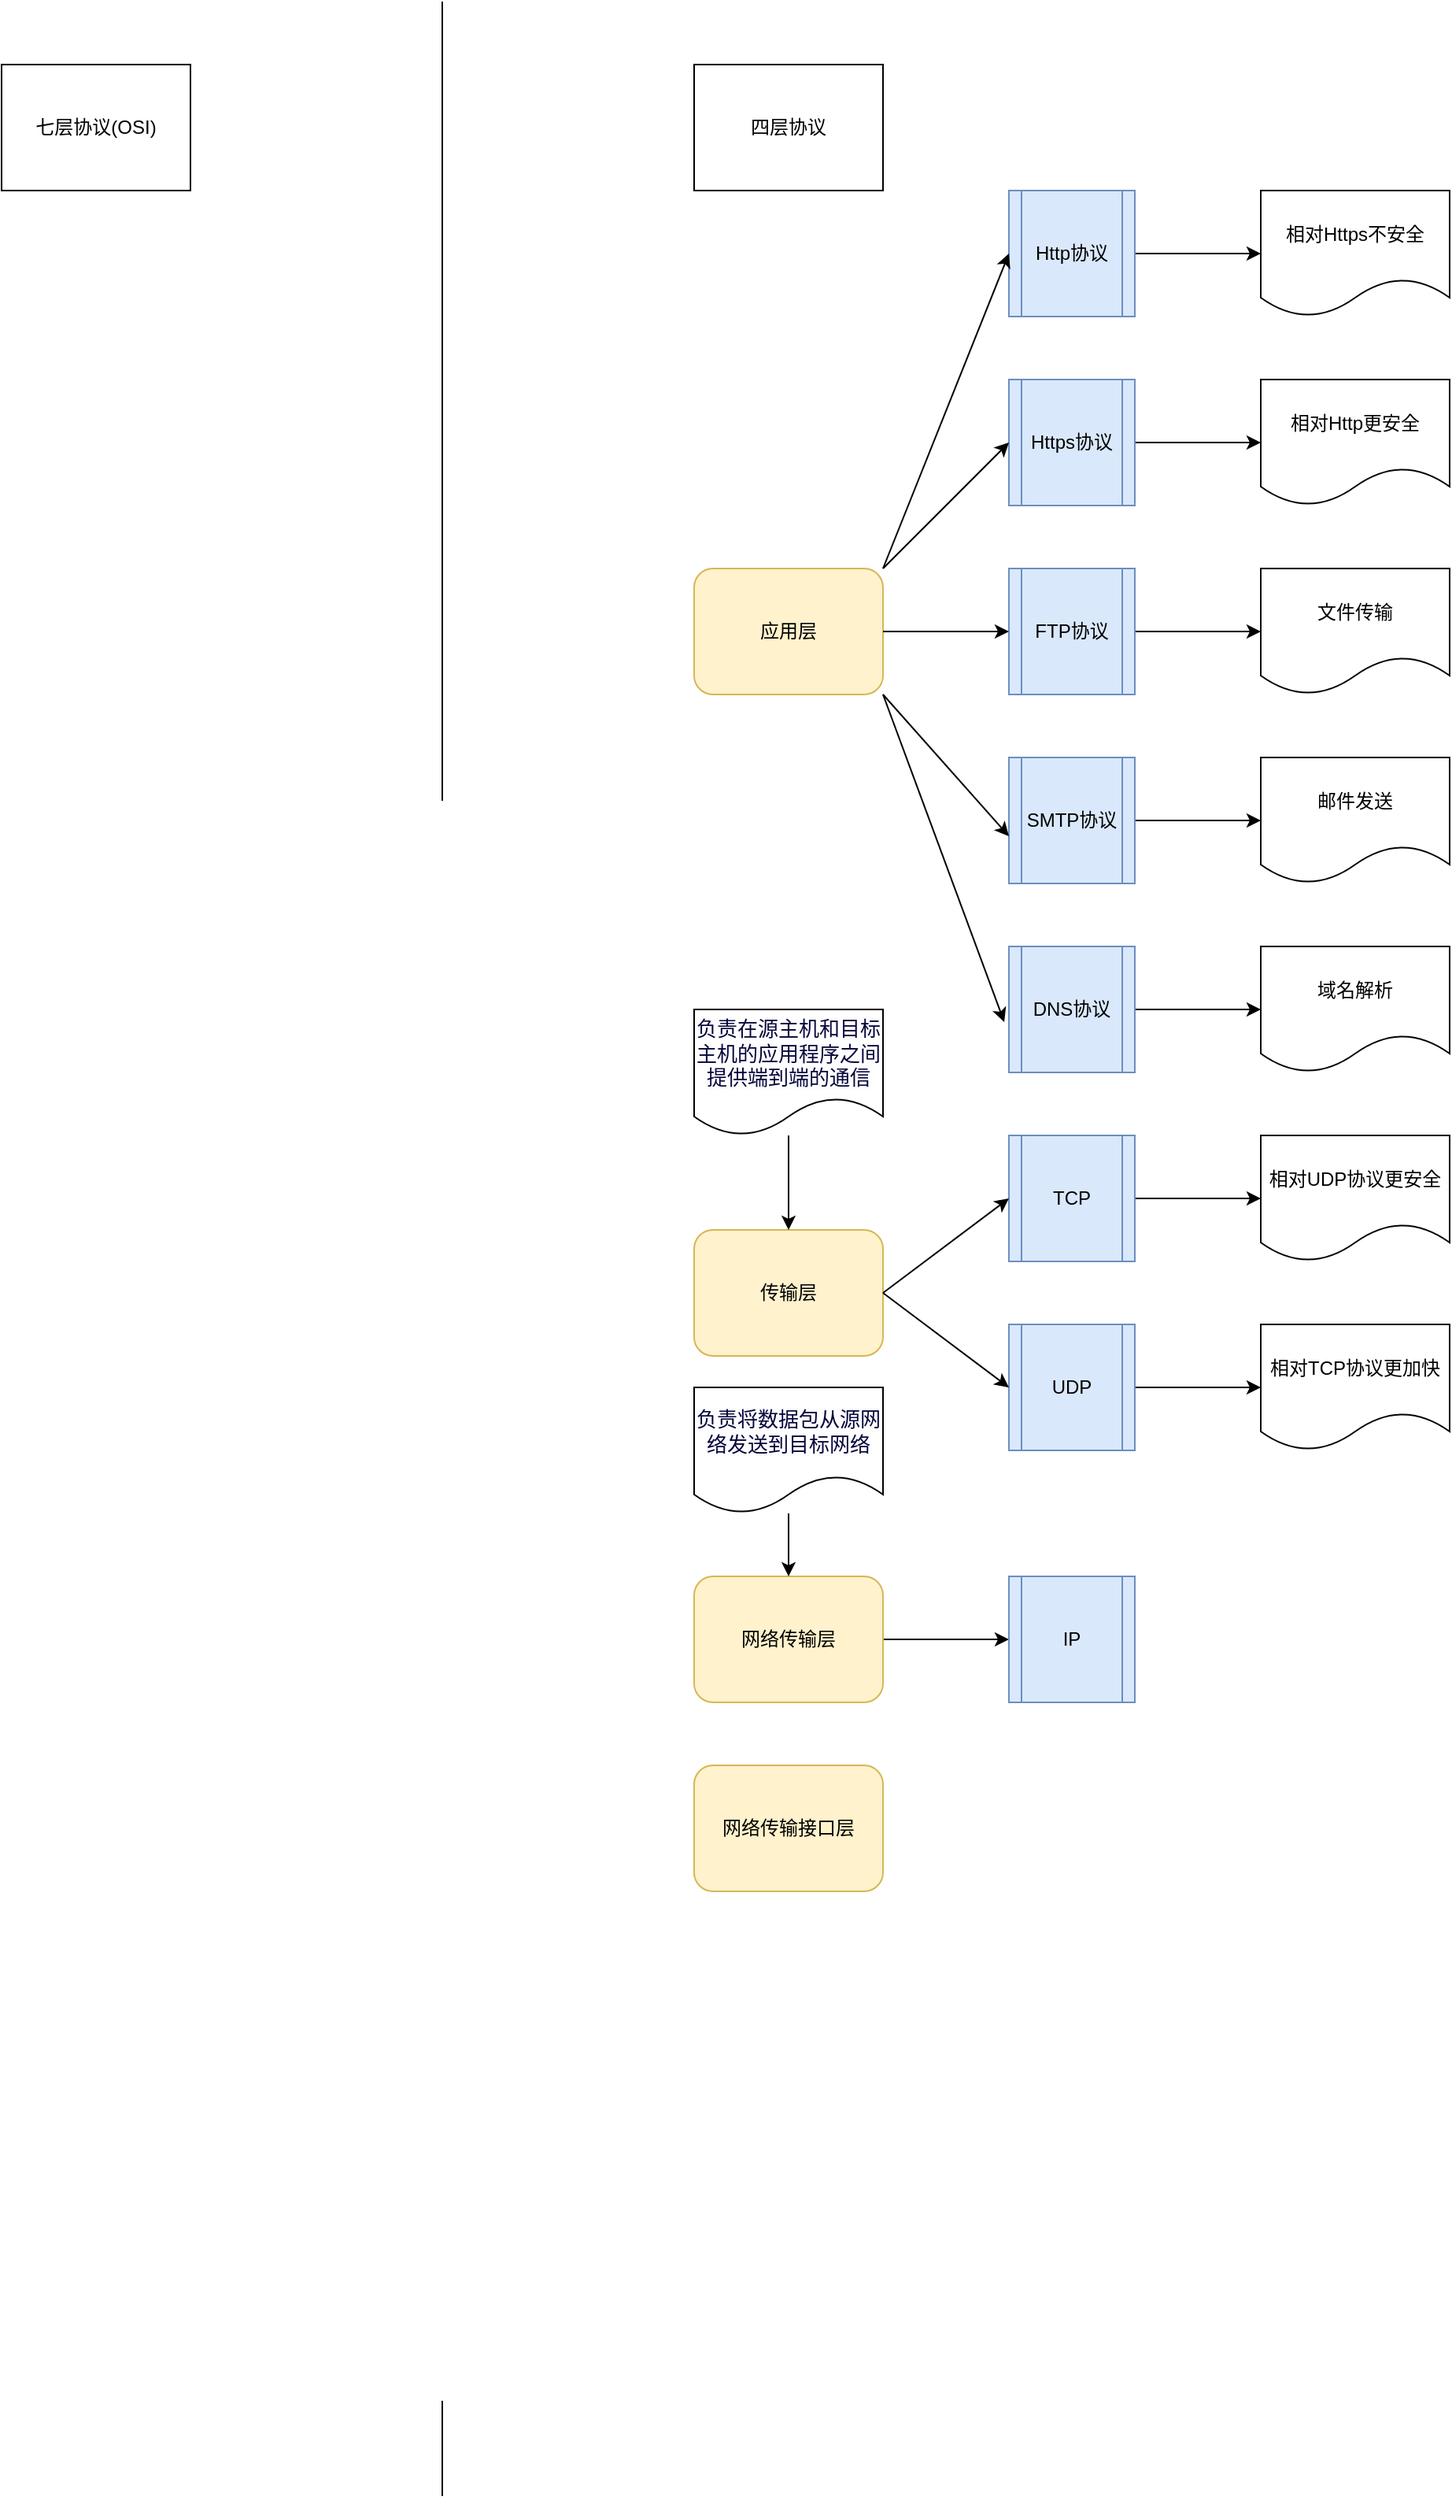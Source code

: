 <mxfile version="25.0.3">
  <diagram name="第 1 页" id="bnDQp0RB2ErarTcb1Inx">
    <mxGraphModel dx="880" dy="444" grid="1" gridSize="10" guides="1" tooltips="1" connect="1" arrows="1" fold="1" page="1" pageScale="1" pageWidth="827" pageHeight="1169" math="0" shadow="0">
      <root>
        <mxCell id="0" />
        <mxCell id="1" parent="0" />
        <mxCell id="6gzfc5hC1QTd9-dfOM9L-1" value="" style="endArrow=none;html=1;rounded=0;" edge="1" parent="1">
          <mxGeometry width="50" height="50" relative="1" as="geometry">
            <mxPoint x="440" y="1584" as="sourcePoint" />
            <mxPoint x="440" as="targetPoint" />
          </mxGeometry>
        </mxCell>
        <mxCell id="6gzfc5hC1QTd9-dfOM9L-2" value="七层协议(OSI)" style="whiteSpace=wrap;html=1;" vertex="1" parent="1">
          <mxGeometry x="160" y="40" width="120" height="80" as="geometry" />
        </mxCell>
        <mxCell id="6gzfc5hC1QTd9-dfOM9L-3" value="四层协议" style="whiteSpace=wrap;html=1;" vertex="1" parent="1">
          <mxGeometry x="600" y="40" width="120" height="80" as="geometry" />
        </mxCell>
        <mxCell id="6gzfc5hC1QTd9-dfOM9L-4" value="应用层" style="rounded=1;whiteSpace=wrap;html=1;fillColor=#fff2cc;strokeColor=#d6b656;" vertex="1" parent="1">
          <mxGeometry x="600" y="360" width="120" height="80" as="geometry" />
        </mxCell>
        <mxCell id="6gzfc5hC1QTd9-dfOM9L-5" value="传输层" style="rounded=1;whiteSpace=wrap;html=1;fillColor=#fff2cc;strokeColor=#d6b656;" vertex="1" parent="1">
          <mxGeometry x="600" y="780" width="120" height="80" as="geometry" />
        </mxCell>
        <mxCell id="6gzfc5hC1QTd9-dfOM9L-43" value="" style="edgeStyle=orthogonalEdgeStyle;rounded=0;orthogonalLoop=1;jettySize=auto;html=1;" edge="1" parent="1" source="6gzfc5hC1QTd9-dfOM9L-7" target="6gzfc5hC1QTd9-dfOM9L-42">
          <mxGeometry relative="1" as="geometry" />
        </mxCell>
        <mxCell id="6gzfc5hC1QTd9-dfOM9L-7" value="网络传输层" style="rounded=1;whiteSpace=wrap;html=1;fillColor=#fff2cc;strokeColor=#d6b656;" vertex="1" parent="1">
          <mxGeometry x="600" y="1000" width="120" height="80" as="geometry" />
        </mxCell>
        <mxCell id="6gzfc5hC1QTd9-dfOM9L-24" style="edgeStyle=orthogonalEdgeStyle;rounded=0;orthogonalLoop=1;jettySize=auto;html=1;entryX=0;entryY=0.5;entryDx=0;entryDy=0;" edge="1" parent="1" source="6gzfc5hC1QTd9-dfOM9L-9" target="6gzfc5hC1QTd9-dfOM9L-23">
          <mxGeometry relative="1" as="geometry" />
        </mxCell>
        <mxCell id="6gzfc5hC1QTd9-dfOM9L-9" value="Http协议" style="shape=process;whiteSpace=wrap;html=1;backgroundOutline=1;fillColor=#dae8fc;strokeColor=#6c8ebf;" vertex="1" parent="1">
          <mxGeometry x="800" y="120" width="80" height="80" as="geometry" />
        </mxCell>
        <mxCell id="6gzfc5hC1QTd9-dfOM9L-30" value="" style="edgeStyle=orthogonalEdgeStyle;rounded=0;orthogonalLoop=1;jettySize=auto;html=1;" edge="1" parent="1" source="6gzfc5hC1QTd9-dfOM9L-10" target="6gzfc5hC1QTd9-dfOM9L-25">
          <mxGeometry relative="1" as="geometry" />
        </mxCell>
        <mxCell id="6gzfc5hC1QTd9-dfOM9L-10" value="Https协议" style="shape=process;whiteSpace=wrap;html=1;backgroundOutline=1;fillColor=#dae8fc;strokeColor=#6c8ebf;" vertex="1" parent="1">
          <mxGeometry x="800" y="240" width="80" height="80" as="geometry" />
        </mxCell>
        <mxCell id="6gzfc5hC1QTd9-dfOM9L-31" value="" style="edgeStyle=orthogonalEdgeStyle;rounded=0;orthogonalLoop=1;jettySize=auto;html=1;" edge="1" parent="1" source="6gzfc5hC1QTd9-dfOM9L-11" target="6gzfc5hC1QTd9-dfOM9L-27">
          <mxGeometry relative="1" as="geometry" />
        </mxCell>
        <mxCell id="6gzfc5hC1QTd9-dfOM9L-11" value="FTP协议" style="shape=process;whiteSpace=wrap;html=1;backgroundOutline=1;fillColor=#dae8fc;strokeColor=#6c8ebf;" vertex="1" parent="1">
          <mxGeometry x="800" y="360" width="80" height="80" as="geometry" />
        </mxCell>
        <mxCell id="6gzfc5hC1QTd9-dfOM9L-32" value="" style="edgeStyle=orthogonalEdgeStyle;rounded=0;orthogonalLoop=1;jettySize=auto;html=1;" edge="1" parent="1" source="6gzfc5hC1QTd9-dfOM9L-12" target="6gzfc5hC1QTd9-dfOM9L-28">
          <mxGeometry relative="1" as="geometry" />
        </mxCell>
        <mxCell id="6gzfc5hC1QTd9-dfOM9L-12" value="SMTP协议" style="shape=process;whiteSpace=wrap;html=1;backgroundOutline=1;fillColor=#dae8fc;strokeColor=#6c8ebf;" vertex="1" parent="1">
          <mxGeometry x="800" y="480" width="80" height="80" as="geometry" />
        </mxCell>
        <mxCell id="6gzfc5hC1QTd9-dfOM9L-33" value="" style="edgeStyle=orthogonalEdgeStyle;rounded=0;orthogonalLoop=1;jettySize=auto;html=1;" edge="1" parent="1" source="6gzfc5hC1QTd9-dfOM9L-13" target="6gzfc5hC1QTd9-dfOM9L-29">
          <mxGeometry relative="1" as="geometry" />
        </mxCell>
        <mxCell id="6gzfc5hC1QTd9-dfOM9L-13" value="DNS协议" style="shape=process;whiteSpace=wrap;html=1;backgroundOutline=1;fillColor=#dae8fc;strokeColor=#6c8ebf;" vertex="1" parent="1">
          <mxGeometry x="800" y="600" width="80" height="80" as="geometry" />
        </mxCell>
        <mxCell id="6gzfc5hC1QTd9-dfOM9L-16" value="" style="endArrow=classic;html=1;rounded=0;entryX=0;entryY=0.5;entryDx=0;entryDy=0;exitX=1;exitY=0;exitDx=0;exitDy=0;" edge="1" parent="1" source="6gzfc5hC1QTd9-dfOM9L-4" target="6gzfc5hC1QTd9-dfOM9L-9">
          <mxGeometry width="50" height="50" relative="1" as="geometry">
            <mxPoint x="690" y="360" as="sourcePoint" />
            <mxPoint x="740" y="310" as="targetPoint" />
          </mxGeometry>
        </mxCell>
        <mxCell id="6gzfc5hC1QTd9-dfOM9L-17" value="" style="endArrow=classic;html=1;rounded=0;entryX=0;entryY=0.5;entryDx=0;entryDy=0;exitX=1;exitY=0;exitDx=0;exitDy=0;" edge="1" parent="1" source="6gzfc5hC1QTd9-dfOM9L-4" target="6gzfc5hC1QTd9-dfOM9L-10">
          <mxGeometry width="50" height="50" relative="1" as="geometry">
            <mxPoint x="690" y="360" as="sourcePoint" />
            <mxPoint x="740" y="310" as="targetPoint" />
          </mxGeometry>
        </mxCell>
        <mxCell id="6gzfc5hC1QTd9-dfOM9L-20" value="" style="endArrow=classic;html=1;rounded=0;exitX=1;exitY=0.5;exitDx=0;exitDy=0;entryX=0;entryY=0.5;entryDx=0;entryDy=0;" edge="1" parent="1" source="6gzfc5hC1QTd9-dfOM9L-4" target="6gzfc5hC1QTd9-dfOM9L-11">
          <mxGeometry width="50" height="50" relative="1" as="geometry">
            <mxPoint x="690" y="360" as="sourcePoint" />
            <mxPoint x="740" y="310" as="targetPoint" />
          </mxGeometry>
        </mxCell>
        <mxCell id="6gzfc5hC1QTd9-dfOM9L-21" value="" style="endArrow=classic;html=1;rounded=0;entryX=0;entryY=0.625;entryDx=0;entryDy=0;entryPerimeter=0;exitX=1;exitY=1;exitDx=0;exitDy=0;" edge="1" parent="1" source="6gzfc5hC1QTd9-dfOM9L-4" target="6gzfc5hC1QTd9-dfOM9L-12">
          <mxGeometry width="50" height="50" relative="1" as="geometry">
            <mxPoint x="690" y="460" as="sourcePoint" />
            <mxPoint x="740" y="410" as="targetPoint" />
          </mxGeometry>
        </mxCell>
        <mxCell id="6gzfc5hC1QTd9-dfOM9L-22" value="" style="endArrow=classic;html=1;rounded=0;entryX=-0.037;entryY=0.6;entryDx=0;entryDy=0;entryPerimeter=0;" edge="1" parent="1" target="6gzfc5hC1QTd9-dfOM9L-13">
          <mxGeometry width="50" height="50" relative="1" as="geometry">
            <mxPoint x="720" y="440" as="sourcePoint" />
            <mxPoint x="740" y="410" as="targetPoint" />
          </mxGeometry>
        </mxCell>
        <mxCell id="6gzfc5hC1QTd9-dfOM9L-23" value="相对Https不安全" style="shape=document;whiteSpace=wrap;html=1;boundedLbl=1;" vertex="1" parent="1">
          <mxGeometry x="960" y="120" width="120" height="80" as="geometry" />
        </mxCell>
        <mxCell id="6gzfc5hC1QTd9-dfOM9L-25" value="相对Http更安全" style="shape=document;whiteSpace=wrap;html=1;boundedLbl=1;" vertex="1" parent="1">
          <mxGeometry x="960" y="240" width="120" height="80" as="geometry" />
        </mxCell>
        <mxCell id="6gzfc5hC1QTd9-dfOM9L-26" value="网络传输接口层" style="rounded=1;whiteSpace=wrap;html=1;fillColor=#fff2cc;strokeColor=#d6b656;" vertex="1" parent="1">
          <mxGeometry x="600" y="1120" width="120" height="80" as="geometry" />
        </mxCell>
        <mxCell id="6gzfc5hC1QTd9-dfOM9L-27" value="文件传输" style="shape=document;whiteSpace=wrap;html=1;boundedLbl=1;" vertex="1" parent="1">
          <mxGeometry x="960" y="360" width="120" height="80" as="geometry" />
        </mxCell>
        <mxCell id="6gzfc5hC1QTd9-dfOM9L-28" value="邮件发送" style="shape=document;whiteSpace=wrap;html=1;boundedLbl=1;" vertex="1" parent="1">
          <mxGeometry x="960" y="480" width="120" height="80" as="geometry" />
        </mxCell>
        <mxCell id="6gzfc5hC1QTd9-dfOM9L-29" value="域名解析" style="shape=document;whiteSpace=wrap;html=1;boundedLbl=1;" vertex="1" parent="1">
          <mxGeometry x="960" y="600" width="120" height="80" as="geometry" />
        </mxCell>
        <mxCell id="6gzfc5hC1QTd9-dfOM9L-40" value="" style="edgeStyle=orthogonalEdgeStyle;rounded=0;orthogonalLoop=1;jettySize=auto;html=1;" edge="1" parent="1" source="6gzfc5hC1QTd9-dfOM9L-34" target="6gzfc5hC1QTd9-dfOM9L-38">
          <mxGeometry relative="1" as="geometry" />
        </mxCell>
        <mxCell id="6gzfc5hC1QTd9-dfOM9L-34" value="TCP" style="shape=process;whiteSpace=wrap;html=1;backgroundOutline=1;fillColor=#dae8fc;strokeColor=#6c8ebf;" vertex="1" parent="1">
          <mxGeometry x="800" y="720" width="80" height="80" as="geometry" />
        </mxCell>
        <mxCell id="6gzfc5hC1QTd9-dfOM9L-41" value="" style="edgeStyle=orthogonalEdgeStyle;rounded=0;orthogonalLoop=1;jettySize=auto;html=1;" edge="1" parent="1" source="6gzfc5hC1QTd9-dfOM9L-35" target="6gzfc5hC1QTd9-dfOM9L-39">
          <mxGeometry relative="1" as="geometry" />
        </mxCell>
        <mxCell id="6gzfc5hC1QTd9-dfOM9L-35" value="UDP" style="shape=process;whiteSpace=wrap;html=1;backgroundOutline=1;fillColor=#dae8fc;strokeColor=#6c8ebf;" vertex="1" parent="1">
          <mxGeometry x="800" y="840" width="80" height="80" as="geometry" />
        </mxCell>
        <mxCell id="6gzfc5hC1QTd9-dfOM9L-36" value="" style="endArrow=classic;html=1;rounded=0;entryX=0;entryY=0.5;entryDx=0;entryDy=0;exitX=1;exitY=0.5;exitDx=0;exitDy=0;" edge="1" parent="1" source="6gzfc5hC1QTd9-dfOM9L-5" target="6gzfc5hC1QTd9-dfOM9L-34">
          <mxGeometry width="50" height="50" relative="1" as="geometry">
            <mxPoint x="720" y="800" as="sourcePoint" />
            <mxPoint x="740" y="760" as="targetPoint" />
          </mxGeometry>
        </mxCell>
        <mxCell id="6gzfc5hC1QTd9-dfOM9L-37" value="" style="endArrow=classic;html=1;rounded=0;entryX=0;entryY=0.5;entryDx=0;entryDy=0;exitX=1;exitY=0.5;exitDx=0;exitDy=0;" edge="1" parent="1" source="6gzfc5hC1QTd9-dfOM9L-5" target="6gzfc5hC1QTd9-dfOM9L-35">
          <mxGeometry width="50" height="50" relative="1" as="geometry">
            <mxPoint x="690" y="810" as="sourcePoint" />
            <mxPoint x="740" y="760" as="targetPoint" />
          </mxGeometry>
        </mxCell>
        <mxCell id="6gzfc5hC1QTd9-dfOM9L-38" value="相对UDP协议更安全" style="shape=document;whiteSpace=wrap;html=1;boundedLbl=1;" vertex="1" parent="1">
          <mxGeometry x="960" y="720" width="120" height="80" as="geometry" />
        </mxCell>
        <mxCell id="6gzfc5hC1QTd9-dfOM9L-39" value="相对TCP协议更加快" style="shape=document;whiteSpace=wrap;html=1;boundedLbl=1;" vertex="1" parent="1">
          <mxGeometry x="960" y="840" width="120" height="80" as="geometry" />
        </mxCell>
        <mxCell id="6gzfc5hC1QTd9-dfOM9L-42" value="IP" style="shape=process;whiteSpace=wrap;html=1;backgroundOutline=1;fillColor=#dae8fc;strokeColor=#6c8ebf;" vertex="1" parent="1">
          <mxGeometry x="800" y="1000" width="80" height="80" as="geometry" />
        </mxCell>
        <mxCell id="6gzfc5hC1QTd9-dfOM9L-45" value="" style="edgeStyle=orthogonalEdgeStyle;rounded=0;orthogonalLoop=1;jettySize=auto;html=1;" edge="1" parent="1" source="6gzfc5hC1QTd9-dfOM9L-44" target="6gzfc5hC1QTd9-dfOM9L-7">
          <mxGeometry relative="1" as="geometry" />
        </mxCell>
        <mxCell id="6gzfc5hC1QTd9-dfOM9L-44" value="&lt;span style=&quot;color: rgb(5, 7, 59); font-family: -apple-system, BlinkMacSystemFont, &amp;quot;Segoe UI&amp;quot;, Roboto, Ubuntu, &amp;quot;Helvetica Neue&amp;quot;, Helvetica, Arial, &amp;quot;PingFang SC&amp;quot;, &amp;quot;Hiragino Sans GB&amp;quot;, &amp;quot;Microsoft YaHei UI&amp;quot;, &amp;quot;Microsoft YaHei&amp;quot;, &amp;quot;Source Han Sans CN&amp;quot;, sans-serif, &amp;quot;Apple Color Emoji&amp;quot;, &amp;quot;Segoe UI Emoji&amp;quot;; text-align: left; background-color: rgb(253, 253, 254);&quot;&gt;&lt;font style=&quot;font-size: 13px;&quot;&gt;负责将数据包从源网络发送到目标网络&lt;/font&gt;&lt;/span&gt;" style="shape=document;whiteSpace=wrap;html=1;boundedLbl=1;" vertex="1" parent="1">
          <mxGeometry x="600" y="880" width="120" height="80" as="geometry" />
        </mxCell>
        <mxCell id="6gzfc5hC1QTd9-dfOM9L-47" value="" style="edgeStyle=orthogonalEdgeStyle;rounded=0;orthogonalLoop=1;jettySize=auto;html=1;" edge="1" parent="1" source="6gzfc5hC1QTd9-dfOM9L-46" target="6gzfc5hC1QTd9-dfOM9L-5">
          <mxGeometry relative="1" as="geometry" />
        </mxCell>
        <mxCell id="6gzfc5hC1QTd9-dfOM9L-46" value="&lt;span style=&quot;color: rgb(5, 7, 59); font-family: -apple-system, BlinkMacSystemFont, &amp;quot;Segoe UI&amp;quot;, Roboto, Ubuntu, &amp;quot;Helvetica Neue&amp;quot;, Helvetica, Arial, &amp;quot;PingFang SC&amp;quot;, &amp;quot;Hiragino Sans GB&amp;quot;, &amp;quot;Microsoft YaHei UI&amp;quot;, &amp;quot;Microsoft YaHei&amp;quot;, &amp;quot;Source Han Sans CN&amp;quot;, sans-serif, &amp;quot;Apple Color Emoji&amp;quot;, &amp;quot;Segoe UI Emoji&amp;quot;; text-align: left; background-color: rgb(253, 253, 254);&quot;&gt;&lt;font style=&quot;font-size: 13px;&quot;&gt;负责在源主机和目标主机的应用程序之间提供端到端的通信&lt;/font&gt;&lt;/span&gt;" style="shape=document;whiteSpace=wrap;html=1;boundedLbl=1;" vertex="1" parent="1">
          <mxGeometry x="600" y="640" width="120" height="80" as="geometry" />
        </mxCell>
      </root>
    </mxGraphModel>
  </diagram>
</mxfile>
